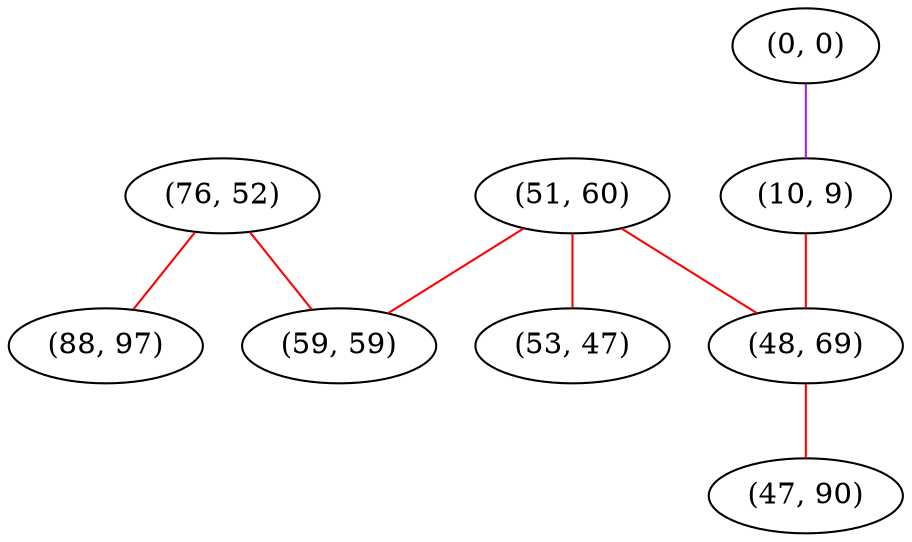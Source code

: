graph "" {
"(76, 52)";
"(51, 60)";
"(59, 59)";
"(0, 0)";
"(53, 47)";
"(10, 9)";
"(88, 97)";
"(48, 69)";
"(47, 90)";
"(76, 52)" -- "(88, 97)"  [color=red, key=0, weight=1];
"(76, 52)" -- "(59, 59)"  [color=red, key=0, weight=1];
"(51, 60)" -- "(53, 47)"  [color=red, key=0, weight=1];
"(51, 60)" -- "(48, 69)"  [color=red, key=0, weight=1];
"(51, 60)" -- "(59, 59)"  [color=red, key=0, weight=1];
"(0, 0)" -- "(10, 9)"  [color=purple, key=0, weight=4];
"(10, 9)" -- "(48, 69)"  [color=red, key=0, weight=1];
"(48, 69)" -- "(47, 90)"  [color=red, key=0, weight=1];
}
